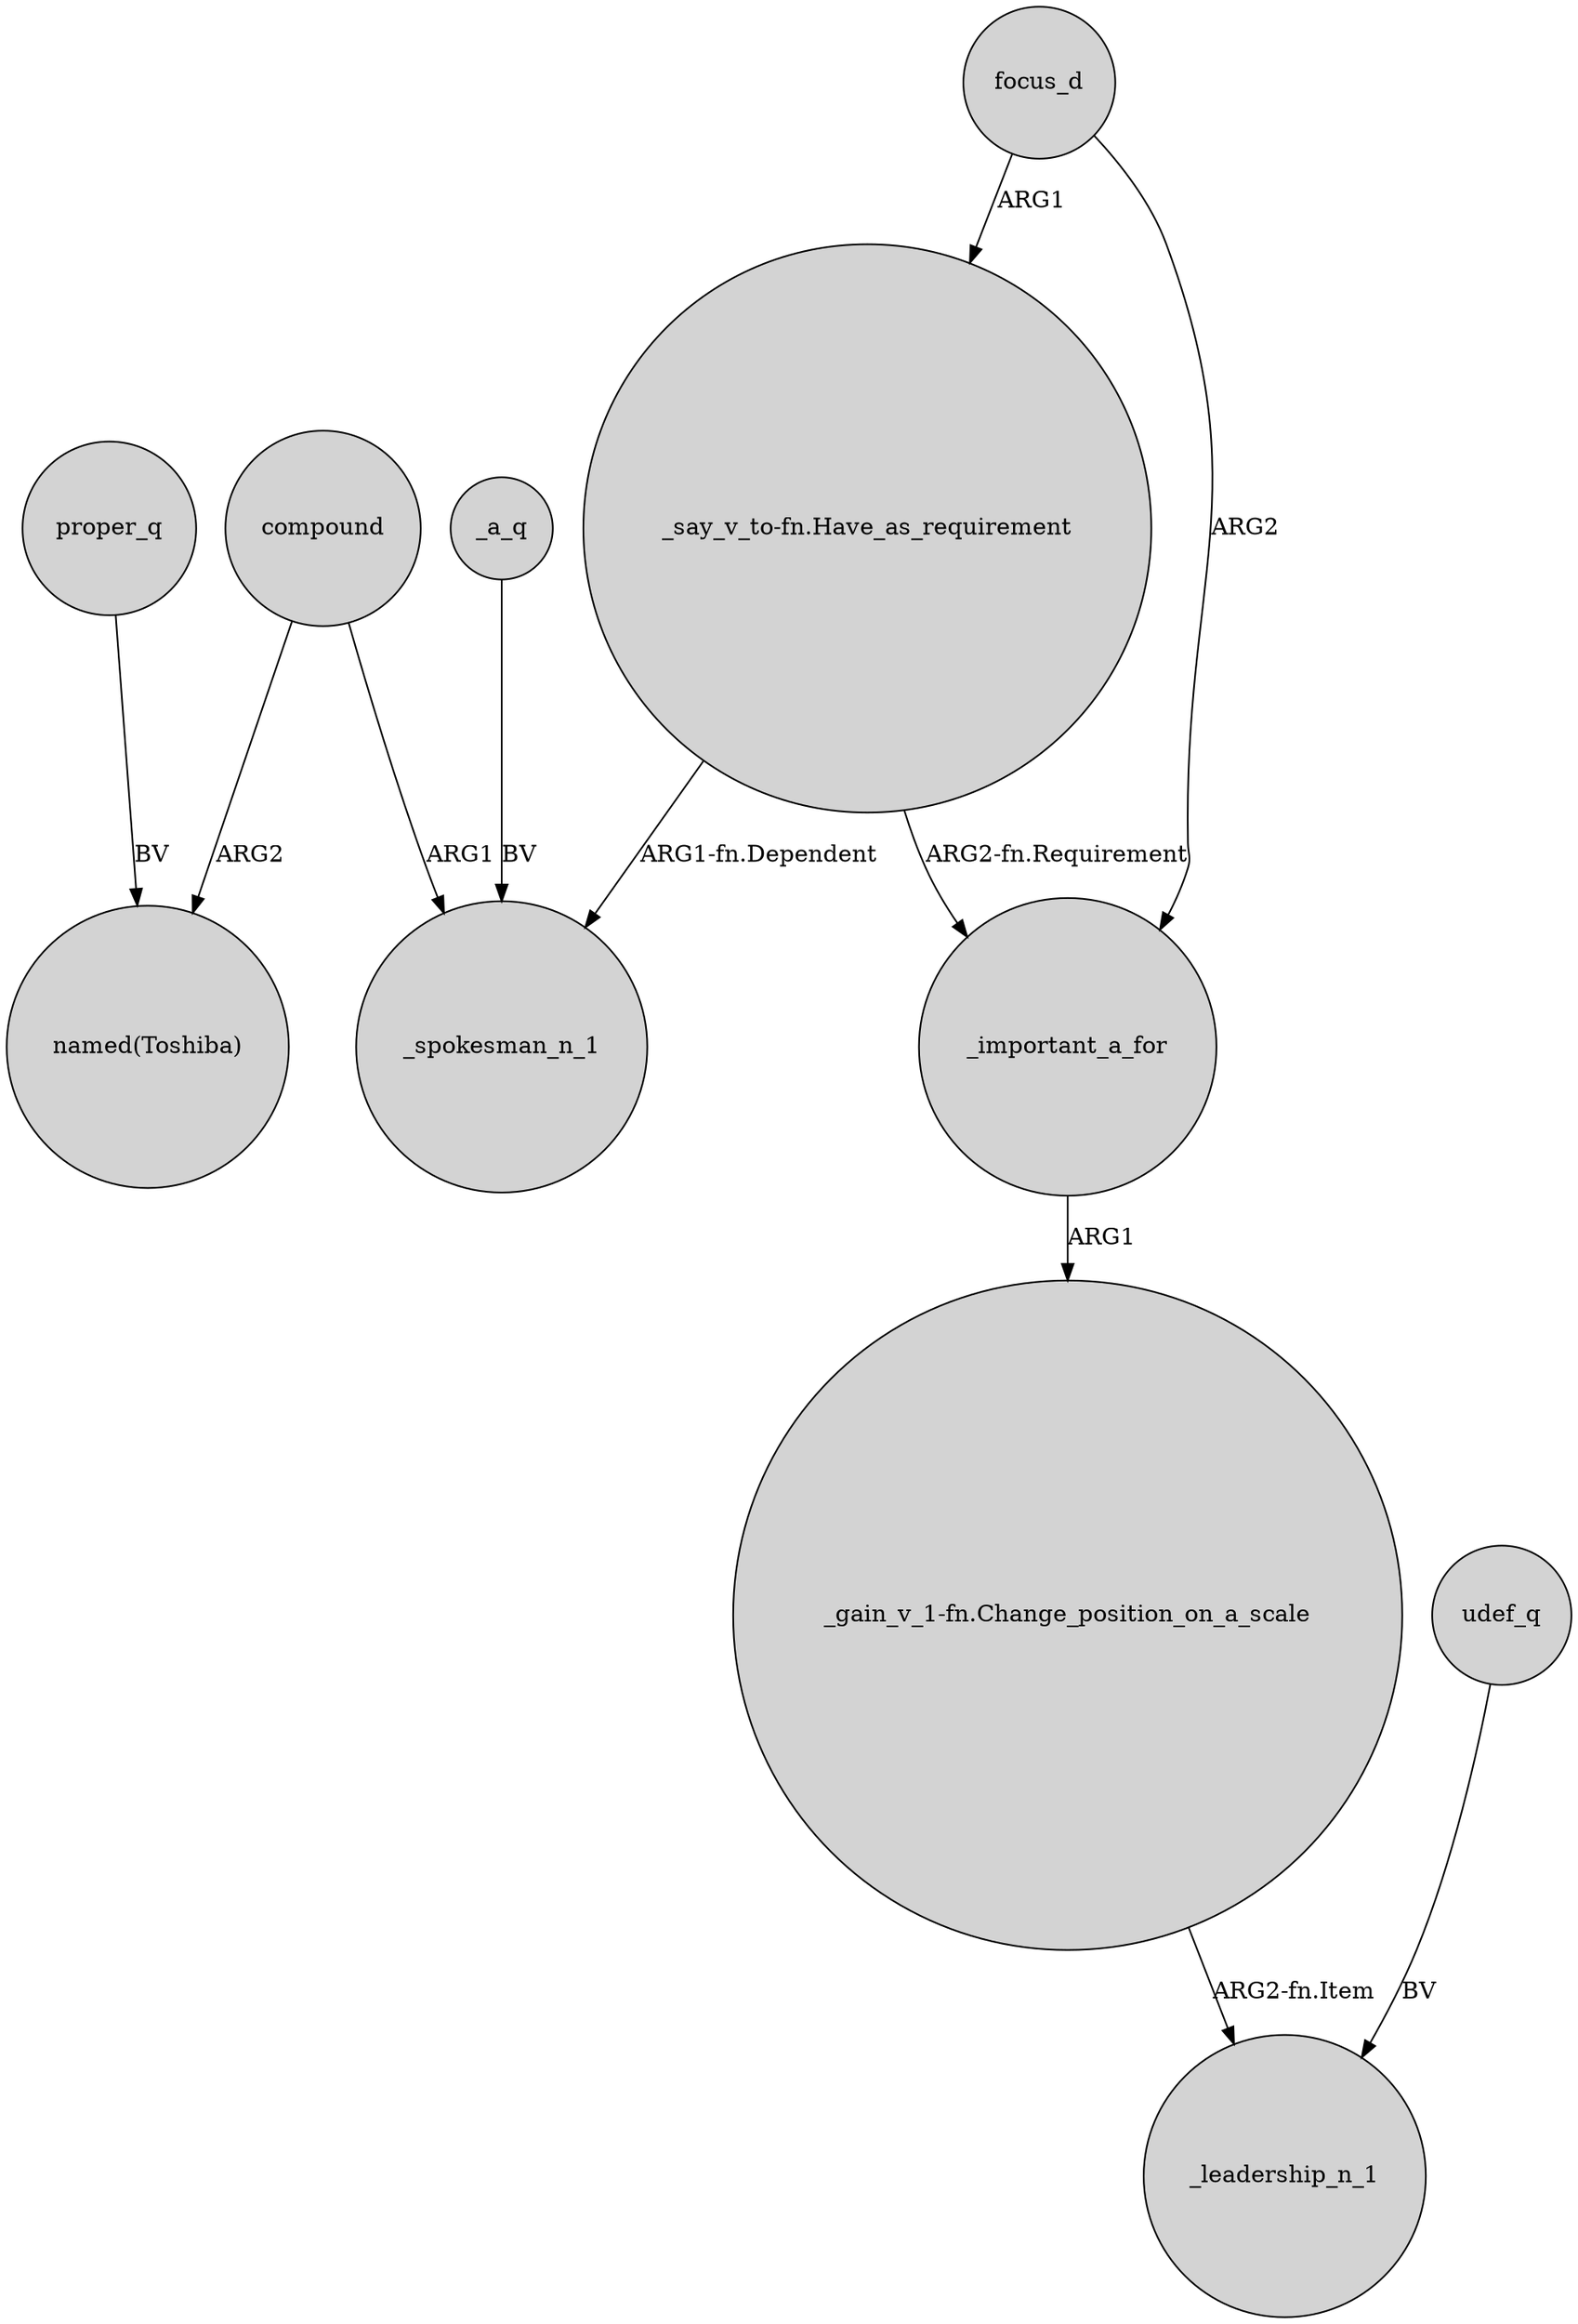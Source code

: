 digraph {
	node [shape=circle style=filled]
	compound -> "named(Toshiba)" [label=ARG2]
	compound -> _spokesman_n_1 [label=ARG1]
	focus_d -> _important_a_for [label=ARG2]
	"_gain_v_1-fn.Change_position_on_a_scale" -> _leadership_n_1 [label="ARG2-fn.Item"]
	"_say_v_to-fn.Have_as_requirement" -> _important_a_for [label="ARG2-fn.Requirement"]
	udef_q -> _leadership_n_1 [label=BV]
	_important_a_for -> "_gain_v_1-fn.Change_position_on_a_scale" [label=ARG1]
	proper_q -> "named(Toshiba)" [label=BV]
	_a_q -> _spokesman_n_1 [label=BV]
	"_say_v_to-fn.Have_as_requirement" -> _spokesman_n_1 [label="ARG1-fn.Dependent"]
	focus_d -> "_say_v_to-fn.Have_as_requirement" [label=ARG1]
}
